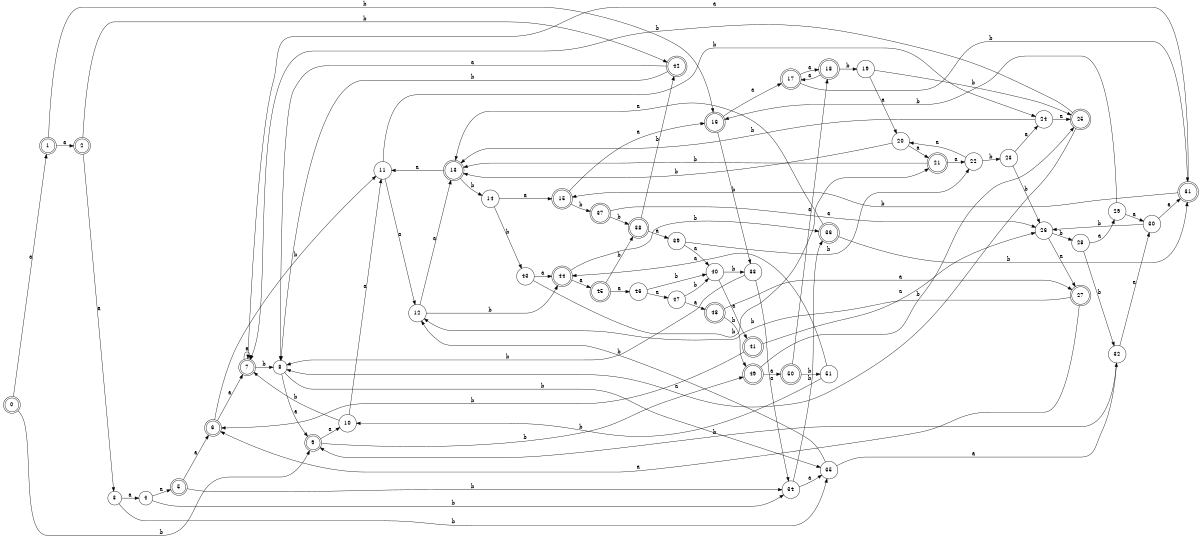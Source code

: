 digraph n42_1 {
__start0 [label="" shape="none"];

rankdir=LR;
size="8,5";

s0 [style="rounded,filled", color="black", fillcolor="white" shape="doublecircle", label="0"];
s1 [style="rounded,filled", color="black", fillcolor="white" shape="doublecircle", label="1"];
s2 [style="rounded,filled", color="black", fillcolor="white" shape="doublecircle", label="2"];
s3 [style="filled", color="black", fillcolor="white" shape="circle", label="3"];
s4 [style="filled", color="black", fillcolor="white" shape="circle", label="4"];
s5 [style="rounded,filled", color="black", fillcolor="white" shape="doublecircle", label="5"];
s6 [style="rounded,filled", color="black", fillcolor="white" shape="doublecircle", label="6"];
s7 [style="rounded,filled", color="black", fillcolor="white" shape="doublecircle", label="7"];
s8 [style="filled", color="black", fillcolor="white" shape="circle", label="8"];
s9 [style="rounded,filled", color="black", fillcolor="white" shape="doublecircle", label="9"];
s10 [style="filled", color="black", fillcolor="white" shape="circle", label="10"];
s11 [style="filled", color="black", fillcolor="white" shape="circle", label="11"];
s12 [style="filled", color="black", fillcolor="white" shape="circle", label="12"];
s13 [style="rounded,filled", color="black", fillcolor="white" shape="doublecircle", label="13"];
s14 [style="filled", color="black", fillcolor="white" shape="circle", label="14"];
s15 [style="rounded,filled", color="black", fillcolor="white" shape="doublecircle", label="15"];
s16 [style="rounded,filled", color="black", fillcolor="white" shape="doublecircle", label="16"];
s17 [style="rounded,filled", color="black", fillcolor="white" shape="doublecircle", label="17"];
s18 [style="rounded,filled", color="black", fillcolor="white" shape="doublecircle", label="18"];
s19 [style="filled", color="black", fillcolor="white" shape="circle", label="19"];
s20 [style="filled", color="black", fillcolor="white" shape="circle", label="20"];
s21 [style="rounded,filled", color="black", fillcolor="white" shape="doublecircle", label="21"];
s22 [style="filled", color="black", fillcolor="white" shape="circle", label="22"];
s23 [style="filled", color="black", fillcolor="white" shape="circle", label="23"];
s24 [style="filled", color="black", fillcolor="white" shape="circle", label="24"];
s25 [style="rounded,filled", color="black", fillcolor="white" shape="doublecircle", label="25"];
s26 [style="filled", color="black", fillcolor="white" shape="circle", label="26"];
s27 [style="rounded,filled", color="black", fillcolor="white" shape="doublecircle", label="27"];
s28 [style="filled", color="black", fillcolor="white" shape="circle", label="28"];
s29 [style="filled", color="black", fillcolor="white" shape="circle", label="29"];
s30 [style="filled", color="black", fillcolor="white" shape="circle", label="30"];
s31 [style="rounded,filled", color="black", fillcolor="white" shape="doublecircle", label="31"];
s32 [style="filled", color="black", fillcolor="white" shape="circle", label="32"];
s33 [style="filled", color="black", fillcolor="white" shape="circle", label="33"];
s34 [style="filled", color="black", fillcolor="white" shape="circle", label="34"];
s35 [style="filled", color="black", fillcolor="white" shape="circle", label="35"];
s36 [style="rounded,filled", color="black", fillcolor="white" shape="doublecircle", label="36"];
s37 [style="rounded,filled", color="black", fillcolor="white" shape="doublecircle", label="37"];
s38 [style="rounded,filled", color="black", fillcolor="white" shape="doublecircle", label="38"];
s39 [style="filled", color="black", fillcolor="white" shape="circle", label="39"];
s40 [style="filled", color="black", fillcolor="white" shape="circle", label="40"];
s41 [style="rounded,filled", color="black", fillcolor="white" shape="doublecircle", label="41"];
s42 [style="rounded,filled", color="black", fillcolor="white" shape="doublecircle", label="42"];
s43 [style="filled", color="black", fillcolor="white" shape="circle", label="43"];
s44 [style="rounded,filled", color="black", fillcolor="white" shape="doublecircle", label="44"];
s45 [style="rounded,filled", color="black", fillcolor="white" shape="doublecircle", label="45"];
s46 [style="filled", color="black", fillcolor="white" shape="circle", label="46"];
s47 [style="filled", color="black", fillcolor="white" shape="circle", label="47"];
s48 [style="rounded,filled", color="black", fillcolor="white" shape="doublecircle", label="48"];
s49 [style="rounded,filled", color="black", fillcolor="white" shape="doublecircle", label="49"];
s50 [style="rounded,filled", color="black", fillcolor="white" shape="doublecircle", label="50"];
s51 [style="filled", color="black", fillcolor="white" shape="circle", label="51"];
s0 -> s1 [label="a"];
s0 -> s9 [label="b"];
s1 -> s2 [label="a"];
s1 -> s16 [label="b"];
s2 -> s3 [label="a"];
s2 -> s42 [label="b"];
s3 -> s4 [label="a"];
s3 -> s35 [label="b"];
s4 -> s5 [label="a"];
s4 -> s34 [label="b"];
s5 -> s6 [label="a"];
s5 -> s34 [label="b"];
s6 -> s7 [label="a"];
s6 -> s11 [label="b"];
s7 -> s7 [label="a"];
s7 -> s8 [label="b"];
s8 -> s9 [label="a"];
s8 -> s35 [label="b"];
s9 -> s10 [label="a"];
s9 -> s49 [label="b"];
s10 -> s11 [label="a"];
s10 -> s7 [label="b"];
s11 -> s12 [label="a"];
s11 -> s24 [label="b"];
s12 -> s13 [label="a"];
s12 -> s44 [label="b"];
s13 -> s11 [label="a"];
s13 -> s14 [label="b"];
s14 -> s15 [label="a"];
s14 -> s43 [label="b"];
s15 -> s16 [label="a"];
s15 -> s37 [label="b"];
s16 -> s17 [label="a"];
s16 -> s33 [label="b"];
s17 -> s18 [label="a"];
s17 -> s31 [label="b"];
s18 -> s17 [label="a"];
s18 -> s19 [label="b"];
s19 -> s20 [label="a"];
s19 -> s25 [label="b"];
s20 -> s21 [label="a"];
s20 -> s13 [label="b"];
s21 -> s22 [label="a"];
s21 -> s13 [label="b"];
s22 -> s20 [label="a"];
s22 -> s23 [label="b"];
s23 -> s24 [label="a"];
s23 -> s26 [label="b"];
s24 -> s25 [label="a"];
s24 -> s13 [label="b"];
s25 -> s8 [label="a"];
s25 -> s7 [label="b"];
s26 -> s27 [label="a"];
s26 -> s28 [label="b"];
s27 -> s6 [label="a"];
s27 -> s12 [label="b"];
s28 -> s29 [label="a"];
s28 -> s32 [label="b"];
s29 -> s30 [label="a"];
s29 -> s16 [label="b"];
s30 -> s31 [label="a"];
s30 -> s26 [label="b"];
s31 -> s7 [label="a"];
s31 -> s15 [label="b"];
s32 -> s30 [label="a"];
s32 -> s9 [label="b"];
s33 -> s34 [label="a"];
s33 -> s8 [label="b"];
s34 -> s35 [label="a"];
s34 -> s36 [label="b"];
s35 -> s32 [label="a"];
s35 -> s12 [label="b"];
s36 -> s13 [label="a"];
s36 -> s31 [label="b"];
s37 -> s26 [label="a"];
s37 -> s38 [label="b"];
s38 -> s39 [label="a"];
s38 -> s42 [label="b"];
s39 -> s40 [label="a"];
s39 -> s22 [label="b"];
s40 -> s41 [label="a"];
s40 -> s33 [label="b"];
s41 -> s26 [label="a"];
s41 -> s6 [label="b"];
s42 -> s8 [label="a"];
s42 -> s8 [label="b"];
s43 -> s44 [label="a"];
s43 -> s21 [label="b"];
s44 -> s45 [label="a"];
s44 -> s36 [label="b"];
s45 -> s46 [label="a"];
s45 -> s38 [label="b"];
s46 -> s47 [label="a"];
s46 -> s40 [label="b"];
s47 -> s48 [label="a"];
s47 -> s40 [label="b"];
s48 -> s27 [label="a"];
s48 -> s49 [label="b"];
s49 -> s50 [label="a"];
s49 -> s25 [label="b"];
s50 -> s18 [label="a"];
s50 -> s51 [label="b"];
s51 -> s44 [label="a"];
s51 -> s10 [label="b"];

}